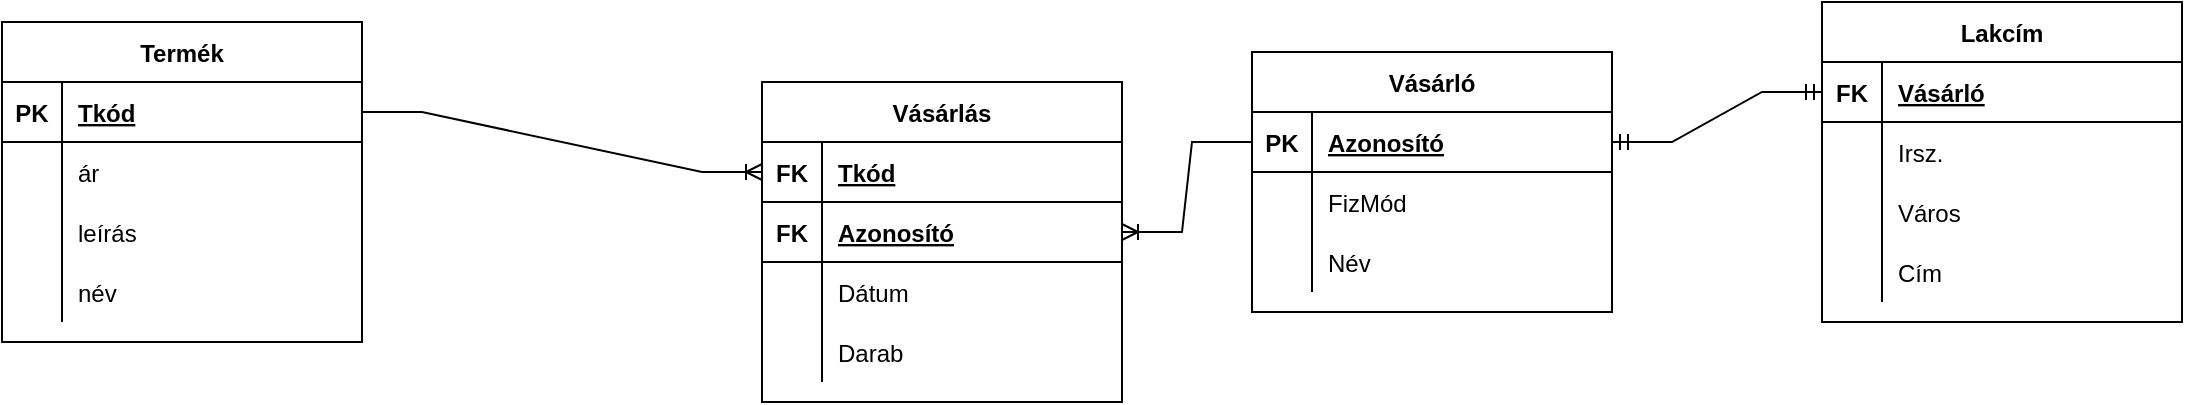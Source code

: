 <mxfile version="20.3.6" type="device"><diagram id="kyrNV83nFS3wmOVZbYgM" name="Page-1"><mxGraphModel dx="2266" dy="779" grid="1" gridSize="10" guides="1" tooltips="1" connect="1" arrows="1" fold="1" page="1" pageScale="1" pageWidth="850" pageHeight="1100" math="0" shadow="0"><root><mxCell id="0"/><mxCell id="1" parent="0"/><mxCell id="-PhMljbg-mDnz7qxr4yz-1" value="Termék" style="shape=table;startSize=30;container=1;collapsible=1;childLayout=tableLayout;fixedRows=1;rowLines=0;fontStyle=1;align=center;resizeLast=1;" vertex="1" parent="1"><mxGeometry x="-200" y="120" width="180" height="160" as="geometry"/></mxCell><mxCell id="-PhMljbg-mDnz7qxr4yz-2" value="" style="shape=tableRow;horizontal=0;startSize=0;swimlaneHead=0;swimlaneBody=0;fillColor=none;collapsible=0;dropTarget=0;points=[[0,0.5],[1,0.5]];portConstraint=eastwest;top=0;left=0;right=0;bottom=1;" vertex="1" parent="-PhMljbg-mDnz7qxr4yz-1"><mxGeometry y="30" width="180" height="30" as="geometry"/></mxCell><mxCell id="-PhMljbg-mDnz7qxr4yz-3" value="PK" style="shape=partialRectangle;connectable=0;fillColor=none;top=0;left=0;bottom=0;right=0;fontStyle=1;overflow=hidden;" vertex="1" parent="-PhMljbg-mDnz7qxr4yz-2"><mxGeometry width="30" height="30" as="geometry"><mxRectangle width="30" height="30" as="alternateBounds"/></mxGeometry></mxCell><mxCell id="-PhMljbg-mDnz7qxr4yz-4" value="Tkód" style="shape=partialRectangle;connectable=0;fillColor=none;top=0;left=0;bottom=0;right=0;align=left;spacingLeft=6;fontStyle=5;overflow=hidden;" vertex="1" parent="-PhMljbg-mDnz7qxr4yz-2"><mxGeometry x="30" width="150" height="30" as="geometry"><mxRectangle width="150" height="30" as="alternateBounds"/></mxGeometry></mxCell><mxCell id="-PhMljbg-mDnz7qxr4yz-5" value="" style="shape=tableRow;horizontal=0;startSize=0;swimlaneHead=0;swimlaneBody=0;fillColor=none;collapsible=0;dropTarget=0;points=[[0,0.5],[1,0.5]];portConstraint=eastwest;top=0;left=0;right=0;bottom=0;" vertex="1" parent="-PhMljbg-mDnz7qxr4yz-1"><mxGeometry y="60" width="180" height="30" as="geometry"/></mxCell><mxCell id="-PhMljbg-mDnz7qxr4yz-6" value="" style="shape=partialRectangle;connectable=0;fillColor=none;top=0;left=0;bottom=0;right=0;editable=1;overflow=hidden;" vertex="1" parent="-PhMljbg-mDnz7qxr4yz-5"><mxGeometry width="30" height="30" as="geometry"><mxRectangle width="30" height="30" as="alternateBounds"/></mxGeometry></mxCell><mxCell id="-PhMljbg-mDnz7qxr4yz-7" value="ár" style="shape=partialRectangle;connectable=0;fillColor=none;top=0;left=0;bottom=0;right=0;align=left;spacingLeft=6;overflow=hidden;" vertex="1" parent="-PhMljbg-mDnz7qxr4yz-5"><mxGeometry x="30" width="150" height="30" as="geometry"><mxRectangle width="150" height="30" as="alternateBounds"/></mxGeometry></mxCell><mxCell id="-PhMljbg-mDnz7qxr4yz-8" value="" style="shape=tableRow;horizontal=0;startSize=0;swimlaneHead=0;swimlaneBody=0;fillColor=none;collapsible=0;dropTarget=0;points=[[0,0.5],[1,0.5]];portConstraint=eastwest;top=0;left=0;right=0;bottom=0;" vertex="1" parent="-PhMljbg-mDnz7qxr4yz-1"><mxGeometry y="90" width="180" height="30" as="geometry"/></mxCell><mxCell id="-PhMljbg-mDnz7qxr4yz-9" value="" style="shape=partialRectangle;connectable=0;fillColor=none;top=0;left=0;bottom=0;right=0;editable=1;overflow=hidden;" vertex="1" parent="-PhMljbg-mDnz7qxr4yz-8"><mxGeometry width="30" height="30" as="geometry"><mxRectangle width="30" height="30" as="alternateBounds"/></mxGeometry></mxCell><mxCell id="-PhMljbg-mDnz7qxr4yz-10" value="leírás" style="shape=partialRectangle;connectable=0;fillColor=none;top=0;left=0;bottom=0;right=0;align=left;spacingLeft=6;overflow=hidden;" vertex="1" parent="-PhMljbg-mDnz7qxr4yz-8"><mxGeometry x="30" width="150" height="30" as="geometry"><mxRectangle width="150" height="30" as="alternateBounds"/></mxGeometry></mxCell><mxCell id="-PhMljbg-mDnz7qxr4yz-11" value="" style="shape=tableRow;horizontal=0;startSize=0;swimlaneHead=0;swimlaneBody=0;fillColor=none;collapsible=0;dropTarget=0;points=[[0,0.5],[1,0.5]];portConstraint=eastwest;top=0;left=0;right=0;bottom=0;" vertex="1" parent="-PhMljbg-mDnz7qxr4yz-1"><mxGeometry y="120" width="180" height="30" as="geometry"/></mxCell><mxCell id="-PhMljbg-mDnz7qxr4yz-12" value="" style="shape=partialRectangle;connectable=0;fillColor=none;top=0;left=0;bottom=0;right=0;editable=1;overflow=hidden;" vertex="1" parent="-PhMljbg-mDnz7qxr4yz-11"><mxGeometry width="30" height="30" as="geometry"><mxRectangle width="30" height="30" as="alternateBounds"/></mxGeometry></mxCell><mxCell id="-PhMljbg-mDnz7qxr4yz-13" value="név" style="shape=partialRectangle;connectable=0;fillColor=none;top=0;left=0;bottom=0;right=0;align=left;spacingLeft=6;overflow=hidden;" vertex="1" parent="-PhMljbg-mDnz7qxr4yz-11"><mxGeometry x="30" width="150" height="30" as="geometry"><mxRectangle width="150" height="30" as="alternateBounds"/></mxGeometry></mxCell><mxCell id="-PhMljbg-mDnz7qxr4yz-27" value="Vásárló" style="shape=table;startSize=30;container=1;collapsible=1;childLayout=tableLayout;fixedRows=1;rowLines=0;fontStyle=1;align=center;resizeLast=1;" vertex="1" parent="1"><mxGeometry x="425" y="135" width="180" height="130" as="geometry"/></mxCell><mxCell id="-PhMljbg-mDnz7qxr4yz-28" value="" style="shape=tableRow;horizontal=0;startSize=0;swimlaneHead=0;swimlaneBody=0;fillColor=none;collapsible=0;dropTarget=0;points=[[0,0.5],[1,0.5]];portConstraint=eastwest;top=0;left=0;right=0;bottom=1;" vertex="1" parent="-PhMljbg-mDnz7qxr4yz-27"><mxGeometry y="30" width="180" height="30" as="geometry"/></mxCell><mxCell id="-PhMljbg-mDnz7qxr4yz-29" value="PK" style="shape=partialRectangle;connectable=0;fillColor=none;top=0;left=0;bottom=0;right=0;fontStyle=1;overflow=hidden;" vertex="1" parent="-PhMljbg-mDnz7qxr4yz-28"><mxGeometry width="30" height="30" as="geometry"><mxRectangle width="30" height="30" as="alternateBounds"/></mxGeometry></mxCell><mxCell id="-PhMljbg-mDnz7qxr4yz-30" value="Azonosító" style="shape=partialRectangle;connectable=0;fillColor=none;top=0;left=0;bottom=0;right=0;align=left;spacingLeft=6;fontStyle=5;overflow=hidden;" vertex="1" parent="-PhMljbg-mDnz7qxr4yz-28"><mxGeometry x="30" width="150" height="30" as="geometry"><mxRectangle width="150" height="30" as="alternateBounds"/></mxGeometry></mxCell><mxCell id="-PhMljbg-mDnz7qxr4yz-31" value="" style="shape=tableRow;horizontal=0;startSize=0;swimlaneHead=0;swimlaneBody=0;fillColor=none;collapsible=0;dropTarget=0;points=[[0,0.5],[1,0.5]];portConstraint=eastwest;top=0;left=0;right=0;bottom=0;" vertex="1" parent="-PhMljbg-mDnz7qxr4yz-27"><mxGeometry y="60" width="180" height="30" as="geometry"/></mxCell><mxCell id="-PhMljbg-mDnz7qxr4yz-32" value="" style="shape=partialRectangle;connectable=0;fillColor=none;top=0;left=0;bottom=0;right=0;editable=1;overflow=hidden;" vertex="1" parent="-PhMljbg-mDnz7qxr4yz-31"><mxGeometry width="30" height="30" as="geometry"><mxRectangle width="30" height="30" as="alternateBounds"/></mxGeometry></mxCell><mxCell id="-PhMljbg-mDnz7qxr4yz-33" value="FizMód" style="shape=partialRectangle;connectable=0;fillColor=none;top=0;left=0;bottom=0;right=0;align=left;spacingLeft=6;overflow=hidden;" vertex="1" parent="-PhMljbg-mDnz7qxr4yz-31"><mxGeometry x="30" width="150" height="30" as="geometry"><mxRectangle width="150" height="30" as="alternateBounds"/></mxGeometry></mxCell><mxCell id="-PhMljbg-mDnz7qxr4yz-34" value="" style="shape=tableRow;horizontal=0;startSize=0;swimlaneHead=0;swimlaneBody=0;fillColor=none;collapsible=0;dropTarget=0;points=[[0,0.5],[1,0.5]];portConstraint=eastwest;top=0;left=0;right=0;bottom=0;" vertex="1" parent="-PhMljbg-mDnz7qxr4yz-27"><mxGeometry y="90" width="180" height="30" as="geometry"/></mxCell><mxCell id="-PhMljbg-mDnz7qxr4yz-35" value="" style="shape=partialRectangle;connectable=0;fillColor=none;top=0;left=0;bottom=0;right=0;editable=1;overflow=hidden;" vertex="1" parent="-PhMljbg-mDnz7qxr4yz-34"><mxGeometry width="30" height="30" as="geometry"><mxRectangle width="30" height="30" as="alternateBounds"/></mxGeometry></mxCell><mxCell id="-PhMljbg-mDnz7qxr4yz-36" value="Név" style="shape=partialRectangle;connectable=0;fillColor=none;top=0;left=0;bottom=0;right=0;align=left;spacingLeft=6;overflow=hidden;" vertex="1" parent="-PhMljbg-mDnz7qxr4yz-34"><mxGeometry x="30" width="150" height="30" as="geometry"><mxRectangle width="150" height="30" as="alternateBounds"/></mxGeometry></mxCell><mxCell id="-PhMljbg-mDnz7qxr4yz-40" value="Lakcím" style="shape=table;startSize=30;container=1;collapsible=1;childLayout=tableLayout;fixedRows=1;rowLines=0;fontStyle=1;align=center;resizeLast=1;" vertex="1" parent="1"><mxGeometry x="710" y="110" width="180" height="160" as="geometry"/></mxCell><mxCell id="-PhMljbg-mDnz7qxr4yz-41" value="" style="shape=tableRow;horizontal=0;startSize=0;swimlaneHead=0;swimlaneBody=0;fillColor=none;collapsible=0;dropTarget=0;points=[[0,0.5],[1,0.5]];portConstraint=eastwest;top=0;left=0;right=0;bottom=1;" vertex="1" parent="-PhMljbg-mDnz7qxr4yz-40"><mxGeometry y="30" width="180" height="30" as="geometry"/></mxCell><mxCell id="-PhMljbg-mDnz7qxr4yz-42" value="FK" style="shape=partialRectangle;connectable=0;fillColor=none;top=0;left=0;bottom=0;right=0;fontStyle=1;overflow=hidden;" vertex="1" parent="-PhMljbg-mDnz7qxr4yz-41"><mxGeometry width="30" height="30" as="geometry"><mxRectangle width="30" height="30" as="alternateBounds"/></mxGeometry></mxCell><mxCell id="-PhMljbg-mDnz7qxr4yz-43" value="Vásárló" style="shape=partialRectangle;connectable=0;fillColor=none;top=0;left=0;bottom=0;right=0;align=left;spacingLeft=6;fontStyle=5;overflow=hidden;" vertex="1" parent="-PhMljbg-mDnz7qxr4yz-41"><mxGeometry x="30" width="150" height="30" as="geometry"><mxRectangle width="150" height="30" as="alternateBounds"/></mxGeometry></mxCell><mxCell id="-PhMljbg-mDnz7qxr4yz-44" value="" style="shape=tableRow;horizontal=0;startSize=0;swimlaneHead=0;swimlaneBody=0;fillColor=none;collapsible=0;dropTarget=0;points=[[0,0.5],[1,0.5]];portConstraint=eastwest;top=0;left=0;right=0;bottom=0;" vertex="1" parent="-PhMljbg-mDnz7qxr4yz-40"><mxGeometry y="60" width="180" height="30" as="geometry"/></mxCell><mxCell id="-PhMljbg-mDnz7qxr4yz-45" value="" style="shape=partialRectangle;connectable=0;fillColor=none;top=0;left=0;bottom=0;right=0;editable=1;overflow=hidden;" vertex="1" parent="-PhMljbg-mDnz7qxr4yz-44"><mxGeometry width="30" height="30" as="geometry"><mxRectangle width="30" height="30" as="alternateBounds"/></mxGeometry></mxCell><mxCell id="-PhMljbg-mDnz7qxr4yz-46" value="Irsz." style="shape=partialRectangle;connectable=0;fillColor=none;top=0;left=0;bottom=0;right=0;align=left;spacingLeft=6;overflow=hidden;" vertex="1" parent="-PhMljbg-mDnz7qxr4yz-44"><mxGeometry x="30" width="150" height="30" as="geometry"><mxRectangle width="150" height="30" as="alternateBounds"/></mxGeometry></mxCell><mxCell id="-PhMljbg-mDnz7qxr4yz-47" value="" style="shape=tableRow;horizontal=0;startSize=0;swimlaneHead=0;swimlaneBody=0;fillColor=none;collapsible=0;dropTarget=0;points=[[0,0.5],[1,0.5]];portConstraint=eastwest;top=0;left=0;right=0;bottom=0;" vertex="1" parent="-PhMljbg-mDnz7qxr4yz-40"><mxGeometry y="90" width="180" height="30" as="geometry"/></mxCell><mxCell id="-PhMljbg-mDnz7qxr4yz-48" value="" style="shape=partialRectangle;connectable=0;fillColor=none;top=0;left=0;bottom=0;right=0;editable=1;overflow=hidden;" vertex="1" parent="-PhMljbg-mDnz7qxr4yz-47"><mxGeometry width="30" height="30" as="geometry"><mxRectangle width="30" height="30" as="alternateBounds"/></mxGeometry></mxCell><mxCell id="-PhMljbg-mDnz7qxr4yz-49" value="Város" style="shape=partialRectangle;connectable=0;fillColor=none;top=0;left=0;bottom=0;right=0;align=left;spacingLeft=6;overflow=hidden;" vertex="1" parent="-PhMljbg-mDnz7qxr4yz-47"><mxGeometry x="30" width="150" height="30" as="geometry"><mxRectangle width="150" height="30" as="alternateBounds"/></mxGeometry></mxCell><mxCell id="-PhMljbg-mDnz7qxr4yz-50" value="" style="shape=tableRow;horizontal=0;startSize=0;swimlaneHead=0;swimlaneBody=0;fillColor=none;collapsible=0;dropTarget=0;points=[[0,0.5],[1,0.5]];portConstraint=eastwest;top=0;left=0;right=0;bottom=0;" vertex="1" parent="-PhMljbg-mDnz7qxr4yz-40"><mxGeometry y="120" width="180" height="30" as="geometry"/></mxCell><mxCell id="-PhMljbg-mDnz7qxr4yz-51" value="" style="shape=partialRectangle;connectable=0;fillColor=none;top=0;left=0;bottom=0;right=0;editable=1;overflow=hidden;" vertex="1" parent="-PhMljbg-mDnz7qxr4yz-50"><mxGeometry width="30" height="30" as="geometry"><mxRectangle width="30" height="30" as="alternateBounds"/></mxGeometry></mxCell><mxCell id="-PhMljbg-mDnz7qxr4yz-52" value="Cím" style="shape=partialRectangle;connectable=0;fillColor=none;top=0;left=0;bottom=0;right=0;align=left;spacingLeft=6;overflow=hidden;" vertex="1" parent="-PhMljbg-mDnz7qxr4yz-50"><mxGeometry x="30" width="150" height="30" as="geometry"><mxRectangle width="150" height="30" as="alternateBounds"/></mxGeometry></mxCell><mxCell id="-PhMljbg-mDnz7qxr4yz-53" value="" style="edgeStyle=entityRelationEdgeStyle;fontSize=12;html=1;endArrow=ERmandOne;startArrow=ERmandOne;rounded=0;exitX=1;exitY=0.5;exitDx=0;exitDy=0;" edge="1" parent="1" source="-PhMljbg-mDnz7qxr4yz-28" target="-PhMljbg-mDnz7qxr4yz-41"><mxGeometry width="100" height="100" relative="1" as="geometry"><mxPoint x="370" y="380" as="sourcePoint"/><mxPoint x="470" y="280" as="targetPoint"/></mxGeometry></mxCell><mxCell id="-PhMljbg-mDnz7qxr4yz-62" value="Vásárlás" style="shape=table;startSize=30;container=1;collapsible=1;childLayout=tableLayout;fixedRows=1;rowLines=0;fontStyle=1;align=center;resizeLast=1;" vertex="1" parent="1"><mxGeometry x="180" y="150" width="180" height="160" as="geometry"/></mxCell><mxCell id="-PhMljbg-mDnz7qxr4yz-75" style="shape=tableRow;horizontal=0;startSize=0;swimlaneHead=0;swimlaneBody=0;fillColor=none;collapsible=0;dropTarget=0;points=[[0,0.5],[1,0.5]];portConstraint=eastwest;top=0;left=0;right=0;bottom=1;" vertex="1" parent="-PhMljbg-mDnz7qxr4yz-62"><mxGeometry y="30" width="180" height="30" as="geometry"/></mxCell><mxCell id="-PhMljbg-mDnz7qxr4yz-76" value="FK" style="shape=partialRectangle;connectable=0;fillColor=none;top=0;left=0;bottom=0;right=0;fontStyle=1;overflow=hidden;" vertex="1" parent="-PhMljbg-mDnz7qxr4yz-75"><mxGeometry width="30" height="30" as="geometry"><mxRectangle width="30" height="30" as="alternateBounds"/></mxGeometry></mxCell><mxCell id="-PhMljbg-mDnz7qxr4yz-77" value="Tkód" style="shape=partialRectangle;connectable=0;fillColor=none;top=0;left=0;bottom=0;right=0;align=left;spacingLeft=6;fontStyle=5;overflow=hidden;" vertex="1" parent="-PhMljbg-mDnz7qxr4yz-75"><mxGeometry x="30" width="150" height="30" as="geometry"><mxRectangle width="150" height="30" as="alternateBounds"/></mxGeometry></mxCell><mxCell id="-PhMljbg-mDnz7qxr4yz-63" value="" style="shape=tableRow;horizontal=0;startSize=0;swimlaneHead=0;swimlaneBody=0;fillColor=none;collapsible=0;dropTarget=0;points=[[0,0.5],[1,0.5]];portConstraint=eastwest;top=0;left=0;right=0;bottom=1;" vertex="1" parent="-PhMljbg-mDnz7qxr4yz-62"><mxGeometry y="60" width="180" height="30" as="geometry"/></mxCell><mxCell id="-PhMljbg-mDnz7qxr4yz-64" value="FK" style="shape=partialRectangle;connectable=0;fillColor=none;top=0;left=0;bottom=0;right=0;fontStyle=1;overflow=hidden;" vertex="1" parent="-PhMljbg-mDnz7qxr4yz-63"><mxGeometry width="30" height="30" as="geometry"><mxRectangle width="30" height="30" as="alternateBounds"/></mxGeometry></mxCell><mxCell id="-PhMljbg-mDnz7qxr4yz-65" value="Azonosító" style="shape=partialRectangle;connectable=0;fillColor=none;top=0;left=0;bottom=0;right=0;align=left;spacingLeft=6;fontStyle=5;overflow=hidden;" vertex="1" parent="-PhMljbg-mDnz7qxr4yz-63"><mxGeometry x="30" width="150" height="30" as="geometry"><mxRectangle width="150" height="30" as="alternateBounds"/></mxGeometry></mxCell><mxCell id="-PhMljbg-mDnz7qxr4yz-66" value="" style="shape=tableRow;horizontal=0;startSize=0;swimlaneHead=0;swimlaneBody=0;fillColor=none;collapsible=0;dropTarget=0;points=[[0,0.5],[1,0.5]];portConstraint=eastwest;top=0;left=0;right=0;bottom=0;" vertex="1" parent="-PhMljbg-mDnz7qxr4yz-62"><mxGeometry y="90" width="180" height="30" as="geometry"/></mxCell><mxCell id="-PhMljbg-mDnz7qxr4yz-67" value="" style="shape=partialRectangle;connectable=0;fillColor=none;top=0;left=0;bottom=0;right=0;editable=1;overflow=hidden;" vertex="1" parent="-PhMljbg-mDnz7qxr4yz-66"><mxGeometry width="30" height="30" as="geometry"><mxRectangle width="30" height="30" as="alternateBounds"/></mxGeometry></mxCell><mxCell id="-PhMljbg-mDnz7qxr4yz-68" value="Dátum" style="shape=partialRectangle;connectable=0;fillColor=none;top=0;left=0;bottom=0;right=0;align=left;spacingLeft=6;overflow=hidden;" vertex="1" parent="-PhMljbg-mDnz7qxr4yz-66"><mxGeometry x="30" width="150" height="30" as="geometry"><mxRectangle width="150" height="30" as="alternateBounds"/></mxGeometry></mxCell><mxCell id="-PhMljbg-mDnz7qxr4yz-69" value="" style="shape=tableRow;horizontal=0;startSize=0;swimlaneHead=0;swimlaneBody=0;fillColor=none;collapsible=0;dropTarget=0;points=[[0,0.5],[1,0.5]];portConstraint=eastwest;top=0;left=0;right=0;bottom=0;" vertex="1" parent="-PhMljbg-mDnz7qxr4yz-62"><mxGeometry y="120" width="180" height="30" as="geometry"/></mxCell><mxCell id="-PhMljbg-mDnz7qxr4yz-70" value="" style="shape=partialRectangle;connectable=0;fillColor=none;top=0;left=0;bottom=0;right=0;editable=1;overflow=hidden;" vertex="1" parent="-PhMljbg-mDnz7qxr4yz-69"><mxGeometry width="30" height="30" as="geometry"><mxRectangle width="30" height="30" as="alternateBounds"/></mxGeometry></mxCell><mxCell id="-PhMljbg-mDnz7qxr4yz-71" value="Darab" style="shape=partialRectangle;connectable=0;fillColor=none;top=0;left=0;bottom=0;right=0;align=left;spacingLeft=6;overflow=hidden;" vertex="1" parent="-PhMljbg-mDnz7qxr4yz-69"><mxGeometry x="30" width="150" height="30" as="geometry"><mxRectangle width="150" height="30" as="alternateBounds"/></mxGeometry></mxCell><mxCell id="-PhMljbg-mDnz7qxr4yz-78" value="" style="edgeStyle=entityRelationEdgeStyle;fontSize=12;html=1;endArrow=ERoneToMany;rounded=0;exitX=1;exitY=0.5;exitDx=0;exitDy=0;" edge="1" parent="1" source="-PhMljbg-mDnz7qxr4yz-2" target="-PhMljbg-mDnz7qxr4yz-75"><mxGeometry width="100" height="100" relative="1" as="geometry"><mxPoint x="-80" y="540" as="sourcePoint"/><mxPoint x="20" y="440" as="targetPoint"/></mxGeometry></mxCell><mxCell id="-PhMljbg-mDnz7qxr4yz-79" value="" style="edgeStyle=entityRelationEdgeStyle;fontSize=12;html=1;endArrow=ERoneToMany;rounded=0;entryX=1;entryY=0.5;entryDx=0;entryDy=0;exitX=0;exitY=0.5;exitDx=0;exitDy=0;" edge="1" parent="1" source="-PhMljbg-mDnz7qxr4yz-28" target="-PhMljbg-mDnz7qxr4yz-63"><mxGeometry width="100" height="100" relative="1" as="geometry"><mxPoint x="370" y="370" as="sourcePoint"/><mxPoint x="470" y="270" as="targetPoint"/></mxGeometry></mxCell></root></mxGraphModel></diagram></mxfile>